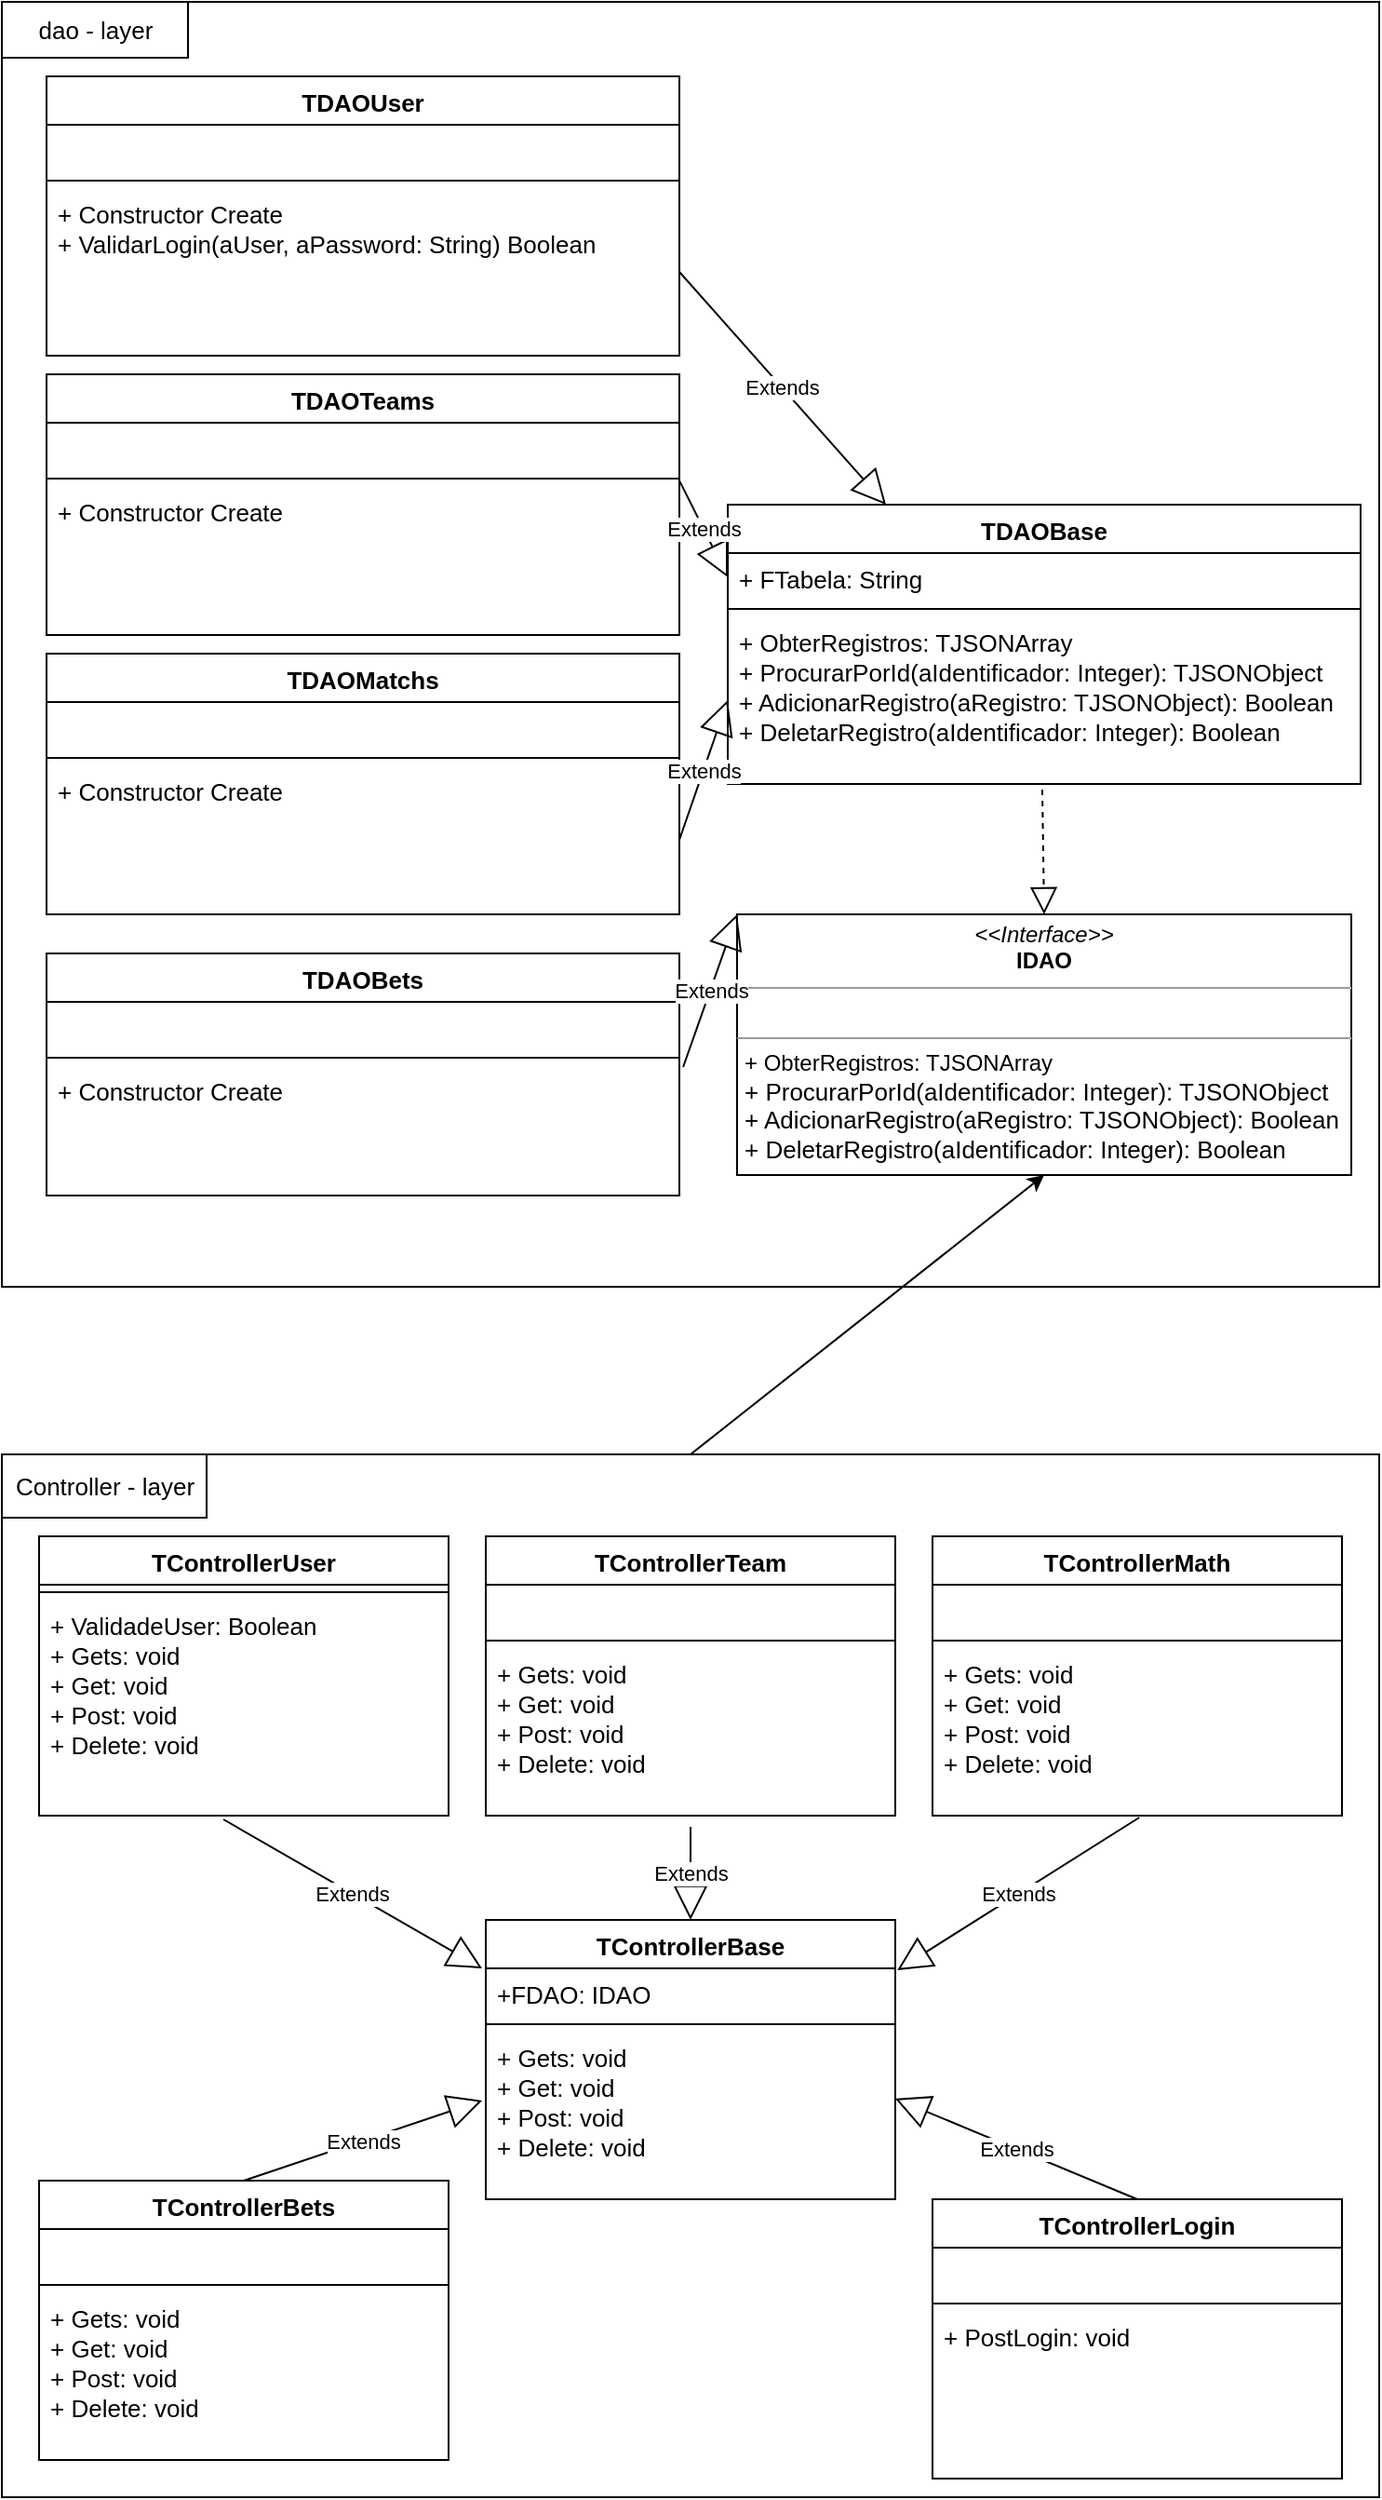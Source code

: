 <mxfile version="20.8.20" type="device" pages="2"><diagram name="Página-1" id="_cDMF50eNZuHX8BvBxM-"><mxGraphModel dx="794" dy="1909" grid="1" gridSize="10" guides="1" tooltips="1" connect="1" arrows="1" fold="1" page="1" pageScale="1" pageWidth="827" pageHeight="1169" math="0" shadow="0"><root><mxCell id="0"/><mxCell id="1" parent="0"/><mxCell id="1_TG-RRXzsmfID1RfC8R-31" value="" style="rounded=0;whiteSpace=wrap;html=1;fontSize=13;" parent="1" vertex="1"><mxGeometry x="30" y="-1160" width="740" height="690" as="geometry"/></mxCell><mxCell id="1_TG-RRXzsmfID1RfC8R-32" value="dao - layer" style="html=1;fontSize=13;" parent="1" vertex="1"><mxGeometry x="30" y="-1160" width="100" height="30" as="geometry"/></mxCell><mxCell id="1_TG-RRXzsmfID1RfC8R-33" value="TDAOUser" style="swimlane;fontStyle=1;align=center;verticalAlign=top;childLayout=stackLayout;horizontal=1;startSize=26;horizontalStack=0;resizeParent=1;resizeParentMax=0;resizeLast=0;collapsible=1;marginBottom=0;fontSize=13;" parent="1" vertex="1"><mxGeometry x="54" y="-1120" width="340" height="150" as="geometry"/></mxCell><mxCell id="1_TG-RRXzsmfID1RfC8R-34" value="   " style="text;strokeColor=none;fillColor=none;align=left;verticalAlign=top;spacingLeft=4;spacingRight=4;overflow=hidden;rotatable=0;points=[[0,0.5],[1,0.5]];portConstraint=eastwest;fontSize=13;" parent="1_TG-RRXzsmfID1RfC8R-33" vertex="1"><mxGeometry y="26" width="340" height="26" as="geometry"/></mxCell><mxCell id="1_TG-RRXzsmfID1RfC8R-35" value="" style="line;strokeWidth=1;fillColor=none;align=left;verticalAlign=middle;spacingTop=-1;spacingLeft=3;spacingRight=3;rotatable=0;labelPosition=right;points=[];portConstraint=eastwest;strokeColor=inherit;fontSize=13;" parent="1_TG-RRXzsmfID1RfC8R-33" vertex="1"><mxGeometry y="52" width="340" height="8" as="geometry"/></mxCell><mxCell id="1_TG-RRXzsmfID1RfC8R-36" value="+ Constructor Create&#10;+ ValidarLogin(aUser, aPassword: String) Boolean" style="text;strokeColor=none;fillColor=none;align=left;verticalAlign=top;spacingLeft=4;spacingRight=4;overflow=hidden;rotatable=0;points=[[0,0.5],[1,0.5]];portConstraint=eastwest;fontSize=13;" parent="1_TG-RRXzsmfID1RfC8R-33" vertex="1"><mxGeometry y="60" width="340" height="90" as="geometry"/></mxCell><mxCell id="1_TG-RRXzsmfID1RfC8R-37" value="TDAOTeams" style="swimlane;fontStyle=1;align=center;verticalAlign=top;childLayout=stackLayout;horizontal=1;startSize=26;horizontalStack=0;resizeParent=1;resizeParentMax=0;resizeLast=0;collapsible=1;marginBottom=0;fontSize=13;" parent="1" vertex="1"><mxGeometry x="54" y="-960" width="340" height="140" as="geometry"/></mxCell><mxCell id="1_TG-RRXzsmfID1RfC8R-38" value="   " style="text;strokeColor=none;fillColor=none;align=left;verticalAlign=top;spacingLeft=4;spacingRight=4;overflow=hidden;rotatable=0;points=[[0,0.5],[1,0.5]];portConstraint=eastwest;fontSize=13;" parent="1_TG-RRXzsmfID1RfC8R-37" vertex="1"><mxGeometry y="26" width="340" height="26" as="geometry"/></mxCell><mxCell id="1_TG-RRXzsmfID1RfC8R-39" value="" style="line;strokeWidth=1;fillColor=none;align=left;verticalAlign=middle;spacingTop=-1;spacingLeft=3;spacingRight=3;rotatable=0;labelPosition=right;points=[];portConstraint=eastwest;strokeColor=inherit;fontSize=13;" parent="1_TG-RRXzsmfID1RfC8R-37" vertex="1"><mxGeometry y="52" width="340" height="8" as="geometry"/></mxCell><mxCell id="1_TG-RRXzsmfID1RfC8R-40" value="+ Constructor Create" style="text;strokeColor=none;fillColor=none;align=left;verticalAlign=top;spacingLeft=4;spacingRight=4;overflow=hidden;rotatable=0;points=[[0,0.5],[1,0.5]];portConstraint=eastwest;fontSize=13;" parent="1_TG-RRXzsmfID1RfC8R-37" vertex="1"><mxGeometry y="60" width="340" height="80" as="geometry"/></mxCell><mxCell id="1_TG-RRXzsmfID1RfC8R-41" value="TDAOMatchs" style="swimlane;fontStyle=1;align=center;verticalAlign=top;childLayout=stackLayout;horizontal=1;startSize=26;horizontalStack=0;resizeParent=1;resizeParentMax=0;resizeLast=0;collapsible=1;marginBottom=0;fontSize=13;" parent="1" vertex="1"><mxGeometry x="54" y="-810" width="340" height="140" as="geometry"/></mxCell><mxCell id="1_TG-RRXzsmfID1RfC8R-42" value="   " style="text;strokeColor=none;fillColor=none;align=left;verticalAlign=top;spacingLeft=4;spacingRight=4;overflow=hidden;rotatable=0;points=[[0,0.5],[1,0.5]];portConstraint=eastwest;fontSize=13;" parent="1_TG-RRXzsmfID1RfC8R-41" vertex="1"><mxGeometry y="26" width="340" height="26" as="geometry"/></mxCell><mxCell id="1_TG-RRXzsmfID1RfC8R-43" value="" style="line;strokeWidth=1;fillColor=none;align=left;verticalAlign=middle;spacingTop=-1;spacingLeft=3;spacingRight=3;rotatable=0;labelPosition=right;points=[];portConstraint=eastwest;strokeColor=inherit;fontSize=13;" parent="1_TG-RRXzsmfID1RfC8R-41" vertex="1"><mxGeometry y="52" width="340" height="8" as="geometry"/></mxCell><mxCell id="1_TG-RRXzsmfID1RfC8R-44" value="+ Constructor Create" style="text;strokeColor=none;fillColor=none;align=left;verticalAlign=top;spacingLeft=4;spacingRight=4;overflow=hidden;rotatable=0;points=[[0,0.5],[1,0.5]];portConstraint=eastwest;fontSize=13;" parent="1_TG-RRXzsmfID1RfC8R-41" vertex="1"><mxGeometry y="60" width="340" height="80" as="geometry"/></mxCell><mxCell id="1_TG-RRXzsmfID1RfC8R-45" value="TDAOBets" style="swimlane;fontStyle=1;align=center;verticalAlign=top;childLayout=stackLayout;horizontal=1;startSize=26;horizontalStack=0;resizeParent=1;resizeParentMax=0;resizeLast=0;collapsible=1;marginBottom=0;fontSize=13;" parent="1" vertex="1"><mxGeometry x="54" y="-649" width="340" height="130" as="geometry"/></mxCell><mxCell id="1_TG-RRXzsmfID1RfC8R-46" value="   " style="text;strokeColor=none;fillColor=none;align=left;verticalAlign=top;spacingLeft=4;spacingRight=4;overflow=hidden;rotatable=0;points=[[0,0.5],[1,0.5]];portConstraint=eastwest;fontSize=13;" parent="1_TG-RRXzsmfID1RfC8R-45" vertex="1"><mxGeometry y="26" width="340" height="26" as="geometry"/></mxCell><mxCell id="1_TG-RRXzsmfID1RfC8R-47" value="" style="line;strokeWidth=1;fillColor=none;align=left;verticalAlign=middle;spacingTop=-1;spacingLeft=3;spacingRight=3;rotatable=0;labelPosition=right;points=[];portConstraint=eastwest;strokeColor=inherit;fontSize=13;" parent="1_TG-RRXzsmfID1RfC8R-45" vertex="1"><mxGeometry y="52" width="340" height="8" as="geometry"/></mxCell><mxCell id="1_TG-RRXzsmfID1RfC8R-48" value="+ Constructor Create" style="text;strokeColor=none;fillColor=none;align=left;verticalAlign=top;spacingLeft=4;spacingRight=4;overflow=hidden;rotatable=0;points=[[0,0.5],[1,0.5]];portConstraint=eastwest;fontSize=13;" parent="1_TG-RRXzsmfID1RfC8R-45" vertex="1"><mxGeometry y="60" width="340" height="70" as="geometry"/></mxCell><mxCell id="7jIrc71VfX2hdUGlW7st-1" value="" style="html=1;fontSize=13;" parent="1" vertex="1"><mxGeometry x="30" y="-380" width="740" height="560" as="geometry"/></mxCell><mxCell id="7jIrc71VfX2hdUGlW7st-2" value="TControllerUser" style="swimlane;fontStyle=1;align=center;verticalAlign=top;childLayout=stackLayout;horizontal=1;startSize=26;horizontalStack=0;resizeParent=1;resizeParentMax=0;resizeLast=0;collapsible=1;marginBottom=0;fontSize=13;" parent="1" vertex="1"><mxGeometry x="50" y="-336" width="220" height="150" as="geometry"/></mxCell><mxCell id="7jIrc71VfX2hdUGlW7st-4" value="" style="line;strokeWidth=1;fillColor=none;align=left;verticalAlign=middle;spacingTop=-1;spacingLeft=3;spacingRight=3;rotatable=0;labelPosition=right;points=[];portConstraint=eastwest;strokeColor=inherit;fontSize=13;" parent="7jIrc71VfX2hdUGlW7st-2" vertex="1"><mxGeometry y="26" width="220" height="8" as="geometry"/></mxCell><mxCell id="7jIrc71VfX2hdUGlW7st-5" value="+ ValidadeUser: Boolean&#10;+ Gets: void&#10;+ Get: void&#10;+ Post: void&#10;+ Delete: void" style="text;strokeColor=none;fillColor=none;align=left;verticalAlign=top;spacingLeft=4;spacingRight=4;overflow=hidden;rotatable=0;points=[[0,0.5],[1,0.5]];portConstraint=eastwest;fontSize=13;" parent="7jIrc71VfX2hdUGlW7st-2" vertex="1"><mxGeometry y="34" width="220" height="90" as="geometry"/></mxCell><mxCell id="7jIrc71VfX2hdUGlW7st-3" value=" " style="text;strokeColor=none;fillColor=none;align=left;verticalAlign=top;spacingLeft=4;spacingRight=4;overflow=hidden;rotatable=0;points=[[0,0.5],[1,0.5]];portConstraint=eastwest;fontSize=13;" parent="7jIrc71VfX2hdUGlW7st-2" vertex="1"><mxGeometry y="124" width="220" height="26" as="geometry"/></mxCell><mxCell id="7jIrc71VfX2hdUGlW7st-6" value="Controller - layer" style="html=1;fontSize=13;" parent="1" vertex="1"><mxGeometry x="30" y="-380" width="110" height="34" as="geometry"/></mxCell><mxCell id="7jIrc71VfX2hdUGlW7st-7" value="TControllerTeam" style="swimlane;fontStyle=1;align=center;verticalAlign=top;childLayout=stackLayout;horizontal=1;startSize=26;horizontalStack=0;resizeParent=1;resizeParentMax=0;resizeLast=0;collapsible=1;marginBottom=0;fontSize=13;" parent="1" vertex="1"><mxGeometry x="290" y="-336" width="220" height="150" as="geometry"/></mxCell><mxCell id="7jIrc71VfX2hdUGlW7st-8" value=" " style="text;strokeColor=none;fillColor=none;align=left;verticalAlign=top;spacingLeft=4;spacingRight=4;overflow=hidden;rotatable=0;points=[[0,0.5],[1,0.5]];portConstraint=eastwest;fontSize=13;" parent="7jIrc71VfX2hdUGlW7st-7" vertex="1"><mxGeometry y="26" width="220" height="26" as="geometry"/></mxCell><mxCell id="7jIrc71VfX2hdUGlW7st-9" value="" style="line;strokeWidth=1;fillColor=none;align=left;verticalAlign=middle;spacingTop=-1;spacingLeft=3;spacingRight=3;rotatable=0;labelPosition=right;points=[];portConstraint=eastwest;strokeColor=inherit;fontSize=13;" parent="7jIrc71VfX2hdUGlW7st-7" vertex="1"><mxGeometry y="52" width="220" height="8" as="geometry"/></mxCell><mxCell id="7jIrc71VfX2hdUGlW7st-10" value="+ Gets: void&#10;+ Get: void&#10;+ Post: void&#10;+ Delete: void" style="text;strokeColor=none;fillColor=none;align=left;verticalAlign=top;spacingLeft=4;spacingRight=4;overflow=hidden;rotatable=0;points=[[0,0.5],[1,0.5]];portConstraint=eastwest;fontSize=13;" parent="7jIrc71VfX2hdUGlW7st-7" vertex="1"><mxGeometry y="60" width="220" height="90" as="geometry"/></mxCell><mxCell id="7jIrc71VfX2hdUGlW7st-11" value="TControllerMath" style="swimlane;fontStyle=1;align=center;verticalAlign=top;childLayout=stackLayout;horizontal=1;startSize=26;horizontalStack=0;resizeParent=1;resizeParentMax=0;resizeLast=0;collapsible=1;marginBottom=0;fontSize=13;" parent="1" vertex="1"><mxGeometry x="530" y="-336" width="220" height="150" as="geometry"/></mxCell><mxCell id="7jIrc71VfX2hdUGlW7st-12" value=" " style="text;strokeColor=none;fillColor=none;align=left;verticalAlign=top;spacingLeft=4;spacingRight=4;overflow=hidden;rotatable=0;points=[[0,0.5],[1,0.5]];portConstraint=eastwest;fontSize=13;" parent="7jIrc71VfX2hdUGlW7st-11" vertex="1"><mxGeometry y="26" width="220" height="26" as="geometry"/></mxCell><mxCell id="7jIrc71VfX2hdUGlW7st-13" value="" style="line;strokeWidth=1;fillColor=none;align=left;verticalAlign=middle;spacingTop=-1;spacingLeft=3;spacingRight=3;rotatable=0;labelPosition=right;points=[];portConstraint=eastwest;strokeColor=inherit;fontSize=13;" parent="7jIrc71VfX2hdUGlW7st-11" vertex="1"><mxGeometry y="52" width="220" height="8" as="geometry"/></mxCell><mxCell id="7jIrc71VfX2hdUGlW7st-14" value="+ Gets: void&#10;+ Get: void&#10;+ Post: void&#10;+ Delete: void" style="text;strokeColor=none;fillColor=none;align=left;verticalAlign=top;spacingLeft=4;spacingRight=4;overflow=hidden;rotatable=0;points=[[0,0.5],[1,0.5]];portConstraint=eastwest;fontSize=13;" parent="7jIrc71VfX2hdUGlW7st-11" vertex="1"><mxGeometry y="60" width="220" height="90" as="geometry"/></mxCell><mxCell id="7jIrc71VfX2hdUGlW7st-16" value="TControllerBets" style="swimlane;fontStyle=1;align=center;verticalAlign=top;childLayout=stackLayout;horizontal=1;startSize=26;horizontalStack=0;resizeParent=1;resizeParentMax=0;resizeLast=0;collapsible=1;marginBottom=0;fontSize=13;" parent="1" vertex="1"><mxGeometry x="50" y="10" width="220" height="150" as="geometry"/></mxCell><mxCell id="7jIrc71VfX2hdUGlW7st-17" value=" " style="text;strokeColor=none;fillColor=none;align=left;verticalAlign=top;spacingLeft=4;spacingRight=4;overflow=hidden;rotatable=0;points=[[0,0.5],[1,0.5]];portConstraint=eastwest;fontSize=13;" parent="7jIrc71VfX2hdUGlW7st-16" vertex="1"><mxGeometry y="26" width="220" height="26" as="geometry"/></mxCell><mxCell id="7jIrc71VfX2hdUGlW7st-18" value="" style="line;strokeWidth=1;fillColor=none;align=left;verticalAlign=middle;spacingTop=-1;spacingLeft=3;spacingRight=3;rotatable=0;labelPosition=right;points=[];portConstraint=eastwest;strokeColor=inherit;fontSize=13;" parent="7jIrc71VfX2hdUGlW7st-16" vertex="1"><mxGeometry y="52" width="220" height="8" as="geometry"/></mxCell><mxCell id="7jIrc71VfX2hdUGlW7st-19" value="+ Gets: void&#10;+ Get: void&#10;+ Post: void&#10;+ Delete: void" style="text;strokeColor=none;fillColor=none;align=left;verticalAlign=top;spacingLeft=4;spacingRight=4;overflow=hidden;rotatable=0;points=[[0,0.5],[1,0.5]];portConstraint=eastwest;fontSize=13;" parent="7jIrc71VfX2hdUGlW7st-16" vertex="1"><mxGeometry y="60" width="220" height="90" as="geometry"/></mxCell><mxCell id="7jIrc71VfX2hdUGlW7st-20" value="TControllerLogin" style="swimlane;fontStyle=1;align=center;verticalAlign=top;childLayout=stackLayout;horizontal=1;startSize=26;horizontalStack=0;resizeParent=1;resizeParentMax=0;resizeLast=0;collapsible=1;marginBottom=0;fontSize=13;" parent="1" vertex="1"><mxGeometry x="530" y="20" width="220" height="150" as="geometry"/></mxCell><mxCell id="7jIrc71VfX2hdUGlW7st-21" value=" " style="text;strokeColor=none;fillColor=none;align=left;verticalAlign=top;spacingLeft=4;spacingRight=4;overflow=hidden;rotatable=0;points=[[0,0.5],[1,0.5]];portConstraint=eastwest;fontSize=13;" parent="7jIrc71VfX2hdUGlW7st-20" vertex="1"><mxGeometry y="26" width="220" height="26" as="geometry"/></mxCell><mxCell id="7jIrc71VfX2hdUGlW7st-22" value="" style="line;strokeWidth=1;fillColor=none;align=left;verticalAlign=middle;spacingTop=-1;spacingLeft=3;spacingRight=3;rotatable=0;labelPosition=right;points=[];portConstraint=eastwest;strokeColor=inherit;fontSize=13;" parent="7jIrc71VfX2hdUGlW7st-20" vertex="1"><mxGeometry y="52" width="220" height="8" as="geometry"/></mxCell><mxCell id="7jIrc71VfX2hdUGlW7st-23" value="+ PostLogin: void" style="text;strokeColor=none;fillColor=none;align=left;verticalAlign=top;spacingLeft=4;spacingRight=4;overflow=hidden;rotatable=0;points=[[0,0.5],[1,0.5]];portConstraint=eastwest;fontSize=13;" parent="7jIrc71VfX2hdUGlW7st-20" vertex="1"><mxGeometry y="60" width="220" height="90" as="geometry"/></mxCell><mxCell id="nD7TFGYVuBxOtqzRGOW6-2" value="&lt;p style=&quot;margin:0px;margin-top:4px;text-align:center;&quot;&gt;&lt;i&gt;&amp;lt;&amp;lt;Interface&amp;gt;&amp;gt;&lt;/i&gt;&lt;br&gt;&lt;b&gt;IDAO&lt;/b&gt;&lt;/p&gt;&lt;hr size=&quot;1&quot;&gt;&lt;p style=&quot;margin:0px;margin-left:4px;&quot;&gt;&amp;nbsp;&lt;/p&gt;&lt;hr size=&quot;1&quot;&gt;&lt;p style=&quot;margin:0px;margin-left:4px;&quot;&gt;+ ObterRegistros: TJSONArray&lt;br style=&quot;border-color: var(--border-color); padding: 0px; margin: 0px; font-size: 13px;&quot;&gt;&lt;span style=&quot;font-size: 13px;&quot;&gt;+ ProcurarPorId(aIdentificador: Integer): TJSONObject&lt;/span&gt;&lt;br style=&quot;border-color: var(--border-color); padding: 0px; margin: 0px; font-size: 13px;&quot;&gt;&lt;span style=&quot;font-size: 13px;&quot;&gt;+ AdicionarRegistro(aRegistro: TJSONObject): Boolean&lt;/span&gt;&lt;br style=&quot;border-color: var(--border-color); padding: 0px; margin: 0px; font-size: 13px;&quot;&gt;&lt;span style=&quot;font-size: 13px;&quot;&gt;+ DeletarRegistro(aIdentificador: Integer): Boolean&lt;/span&gt;&lt;br&gt;&lt;/p&gt;" style="verticalAlign=top;align=left;overflow=fill;fontSize=12;fontFamily=Helvetica;html=1;" parent="1" vertex="1"><mxGeometry x="425" y="-670" width="330" height="140" as="geometry"/></mxCell><mxCell id="nD7TFGYVuBxOtqzRGOW6-3" value="TDAOBase" style="swimlane;fontStyle=1;align=center;verticalAlign=top;childLayout=stackLayout;horizontal=1;startSize=26;horizontalStack=0;resizeParent=1;resizeParentMax=0;resizeLast=0;collapsible=1;marginBottom=0;fontSize=13;" parent="1" vertex="1"><mxGeometry x="420" y="-890" width="340" height="150" as="geometry"/></mxCell><mxCell id="nD7TFGYVuBxOtqzRGOW6-4" value="+ FTabela: String" style="text;strokeColor=none;fillColor=none;align=left;verticalAlign=top;spacingLeft=4;spacingRight=4;overflow=hidden;rotatable=0;points=[[0,0.5],[1,0.5]];portConstraint=eastwest;fontSize=13;" parent="nD7TFGYVuBxOtqzRGOW6-3" vertex="1"><mxGeometry y="26" width="340" height="26" as="geometry"/></mxCell><mxCell id="nD7TFGYVuBxOtqzRGOW6-5" value="" style="line;strokeWidth=1;fillColor=none;align=left;verticalAlign=middle;spacingTop=-1;spacingLeft=3;spacingRight=3;rotatable=0;labelPosition=right;points=[];portConstraint=eastwest;strokeColor=inherit;fontSize=13;" parent="nD7TFGYVuBxOtqzRGOW6-3" vertex="1"><mxGeometry y="52" width="340" height="8" as="geometry"/></mxCell><mxCell id="nD7TFGYVuBxOtqzRGOW6-6" value="+ ObterRegistros: TJSONArray&#10;+ ProcurarPorId(aIdentificador: Integer): TJSONObject&#10;+ AdicionarRegistro(aRegistro: TJSONObject): Boolean&#10;+ DeletarRegistro(aIdentificador: Integer): Boolean" style="text;strokeColor=none;fillColor=none;align=left;verticalAlign=top;spacingLeft=4;spacingRight=4;overflow=hidden;rotatable=0;points=[[0,0.5],[1,0.5]];portConstraint=eastwest;fontSize=13;" parent="nD7TFGYVuBxOtqzRGOW6-3" vertex="1"><mxGeometry y="60" width="340" height="90" as="geometry"/></mxCell><mxCell id="nD7TFGYVuBxOtqzRGOW6-9" value="" style="endArrow=block;dashed=1;endFill=0;endSize=12;html=1;rounded=0;fontSize=13;exitX=0.497;exitY=1.033;exitDx=0;exitDy=0;entryX=0.5;entryY=0;entryDx=0;entryDy=0;exitPerimeter=0;" parent="1" source="nD7TFGYVuBxOtqzRGOW6-6" target="nD7TFGYVuBxOtqzRGOW6-2" edge="1"><mxGeometry width="160" relative="1" as="geometry"><mxPoint x="404" y="-639" as="sourcePoint"/><mxPoint x="429" y="-730" as="targetPoint"/><Array as="points"/></mxGeometry></mxCell><mxCell id="nD7TFGYVuBxOtqzRGOW6-10" value="" style="endArrow=classic;html=1;rounded=0;exitX=0.5;exitY=0;exitDx=0;exitDy=0;entryX=0.5;entryY=1;entryDx=0;entryDy=0;" parent="1" source="7jIrc71VfX2hdUGlW7st-1" target="nD7TFGYVuBxOtqzRGOW6-2" edge="1"><mxGeometry width="50" height="50" relative="1" as="geometry"><mxPoint x="420" y="-390" as="sourcePoint"/><mxPoint x="470" y="-440" as="targetPoint"/></mxGeometry></mxCell><mxCell id="wYpCOGlKQbZXu9sQUrpw-1" value="Extends" style="endArrow=block;endSize=16;endFill=0;html=1;rounded=0;exitX=1;exitY=0.5;exitDx=0;exitDy=0;entryX=0.25;entryY=0;entryDx=0;entryDy=0;" parent="1" source="1_TG-RRXzsmfID1RfC8R-36" target="nD7TFGYVuBxOtqzRGOW6-3" edge="1"><mxGeometry width="160" relative="1" as="geometry"><mxPoint x="430" y="-990" as="sourcePoint"/><mxPoint x="590" y="-990" as="targetPoint"/></mxGeometry></mxCell><mxCell id="wYpCOGlKQbZXu9sQUrpw-2" value="Extends" style="endArrow=block;endSize=16;endFill=0;html=1;rounded=0;exitX=1;exitY=-0.037;exitDx=0;exitDy=0;entryX=0;entryY=0.5;entryDx=0;entryDy=0;exitPerimeter=0;" parent="1" source="1_TG-RRXzsmfID1RfC8R-40" target="nD7TFGYVuBxOtqzRGOW6-4" edge="1"><mxGeometry width="160" relative="1" as="geometry"><mxPoint x="404" y="-1005" as="sourcePoint"/><mxPoint x="515" y="-880" as="targetPoint"/></mxGeometry></mxCell><mxCell id="wYpCOGlKQbZXu9sQUrpw-3" value="Extends" style="endArrow=block;endSize=16;endFill=0;html=1;rounded=0;exitX=1;exitY=0.5;exitDx=0;exitDy=0;entryX=0;entryY=0.5;entryDx=0;entryDy=0;" parent="1" source="1_TG-RRXzsmfID1RfC8R-44" target="nD7TFGYVuBxOtqzRGOW6-6" edge="1"><mxGeometry width="160" relative="1" as="geometry"><mxPoint x="414" y="-995" as="sourcePoint"/><mxPoint x="525" y="-870" as="targetPoint"/></mxGeometry></mxCell><mxCell id="wYpCOGlKQbZXu9sQUrpw-4" value="Extends" style="endArrow=block;endSize=16;endFill=0;html=1;rounded=0;exitX=1.006;exitY=0.014;exitDx=0;exitDy=0;entryX=0;entryY=0;entryDx=0;entryDy=0;exitPerimeter=0;" parent="1" source="1_TG-RRXzsmfID1RfC8R-48" target="nD7TFGYVuBxOtqzRGOW6-2" edge="1"><mxGeometry width="160" relative="1" as="geometry"><mxPoint x="424" y="-985" as="sourcePoint"/><mxPoint x="535" y="-860" as="targetPoint"/></mxGeometry></mxCell><mxCell id="L9GzNQqJvBx-I5opUHpo-1" value="TControllerBase" style="swimlane;fontStyle=1;align=center;verticalAlign=top;childLayout=stackLayout;horizontal=1;startSize=26;horizontalStack=0;resizeParent=1;resizeParentMax=0;resizeLast=0;collapsible=1;marginBottom=0;fontSize=13;" vertex="1" parent="1"><mxGeometry x="290" y="-130" width="220" height="150" as="geometry"/></mxCell><mxCell id="L9GzNQqJvBx-I5opUHpo-2" value="+FDAO: IDAO" style="text;strokeColor=none;fillColor=none;align=left;verticalAlign=top;spacingLeft=4;spacingRight=4;overflow=hidden;rotatable=0;points=[[0,0.5],[1,0.5]];portConstraint=eastwest;fontSize=13;" vertex="1" parent="L9GzNQqJvBx-I5opUHpo-1"><mxGeometry y="26" width="220" height="26" as="geometry"/></mxCell><mxCell id="L9GzNQqJvBx-I5opUHpo-3" value="" style="line;strokeWidth=1;fillColor=none;align=left;verticalAlign=middle;spacingTop=-1;spacingLeft=3;spacingRight=3;rotatable=0;labelPosition=right;points=[];portConstraint=eastwest;strokeColor=inherit;fontSize=13;" vertex="1" parent="L9GzNQqJvBx-I5opUHpo-1"><mxGeometry y="52" width="220" height="8" as="geometry"/></mxCell><mxCell id="L9GzNQqJvBx-I5opUHpo-4" value="+ Gets: void&#10;+ Get: void&#10;+ Post: void&#10;+ Delete: void" style="text;strokeColor=none;fillColor=none;align=left;verticalAlign=top;spacingLeft=4;spacingRight=4;overflow=hidden;rotatable=0;points=[[0,0.5],[1,0.5]];portConstraint=eastwest;fontSize=13;" vertex="1" parent="L9GzNQqJvBx-I5opUHpo-1"><mxGeometry y="60" width="220" height="90" as="geometry"/></mxCell><mxCell id="L9GzNQqJvBx-I5opUHpo-5" value="Extends" style="endArrow=block;endSize=16;endFill=0;html=1;rounded=0;entryX=-0.009;entryY=0.411;entryDx=0;entryDy=0;exitX=0.5;exitY=0;exitDx=0;exitDy=0;entryPerimeter=0;" edge="1" parent="1" source="7jIrc71VfX2hdUGlW7st-16" target="L9GzNQqJvBx-I5opUHpo-4"><mxGeometry width="160" relative="1" as="geometry"><mxPoint x="120" y="-30" as="sourcePoint"/><mxPoint x="280" y="-30" as="targetPoint"/></mxGeometry></mxCell><mxCell id="L9GzNQqJvBx-I5opUHpo-6" value="Extends" style="endArrow=block;endSize=16;endFill=0;html=1;rounded=0;exitX=0.45;exitY=1.077;exitDx=0;exitDy=0;exitPerimeter=0;entryX=-0.009;entryY=0;entryDx=0;entryDy=0;entryPerimeter=0;" edge="1" parent="1" source="7jIrc71VfX2hdUGlW7st-3" target="L9GzNQqJvBx-I5opUHpo-2"><mxGeometry width="160" relative="1" as="geometry"><mxPoint x="110" y="-160" as="sourcePoint"/><mxPoint x="270" y="-160" as="targetPoint"/></mxGeometry></mxCell><mxCell id="L9GzNQqJvBx-I5opUHpo-7" value="Extends" style="endArrow=block;endSize=16;endFill=0;html=1;rounded=0;exitX=0.505;exitY=1.011;exitDx=0;exitDy=0;exitPerimeter=0;entryX=1.005;entryY=0.038;entryDx=0;entryDy=0;entryPerimeter=0;" edge="1" parent="1" source="7jIrc71VfX2hdUGlW7st-14" target="L9GzNQqJvBx-I5opUHpo-2"><mxGeometry width="160" relative="1" as="geometry"><mxPoint x="620" y="-150" as="sourcePoint"/><mxPoint x="780" y="-150" as="targetPoint"/></mxGeometry></mxCell><mxCell id="L9GzNQqJvBx-I5opUHpo-8" value="Extends" style="endArrow=block;endSize=16;endFill=0;html=1;rounded=0;exitX=0.5;exitY=0;exitDx=0;exitDy=0;entryX=1;entryY=0.4;entryDx=0;entryDy=0;entryPerimeter=0;" edge="1" parent="1" source="7jIrc71VfX2hdUGlW7st-20" target="L9GzNQqJvBx-I5opUHpo-4"><mxGeometry width="160" relative="1" as="geometry"><mxPoint x="651" y="-175" as="sourcePoint"/><mxPoint x="521" y="-113" as="targetPoint"/></mxGeometry></mxCell><mxCell id="L9GzNQqJvBx-I5opUHpo-9" value="Extends" style="endArrow=block;endSize=16;endFill=0;html=1;rounded=0;entryX=0.5;entryY=0;entryDx=0;entryDy=0;" edge="1" parent="1" target="L9GzNQqJvBx-I5opUHpo-1"><mxGeometry width="160" relative="1" as="geometry"><mxPoint x="400" y="-180" as="sourcePoint"/><mxPoint x="510" y="110" as="targetPoint"/></mxGeometry></mxCell></root></mxGraphModel></diagram><diagram id="sM_Q7UTJ_j1SrviLnVHc" name="Página-2"><mxGraphModel dx="794" dy="740" grid="1" gridSize="10" guides="1" tooltips="1" connect="1" arrows="1" fold="1" page="1" pageScale="1" pageWidth="827" pageHeight="1169" math="0" shadow="0"><root><mxCell id="0"/><mxCell id="1" parent="0"/><mxCell id="rmRQSLHyXZkgwHX0lwUu-2" value="" style="image;html=1;image=img/lib/clip_art/computers/Database_128x128.png" parent="1" vertex="1"><mxGeometry x="80" y="118" width="100" height="170" as="geometry"/></mxCell><mxCell id="rmRQSLHyXZkgwHX0lwUu-3" value="" style="strokeColor=#dddddd;shadow=1;strokeWidth=1;rounded=1;absoluteArcSize=1;arcSize=2;" parent="1" vertex="1"><mxGeometry x="270" y="90" width="160" height="44" as="geometry"/></mxCell><mxCell id="rmRQSLHyXZkgwHX0lwUu-4" value="API'S Rest" style="sketch=0;dashed=0;connectable=0;html=1;fillColor=#757575;strokeColor=none;shape=mxgraph.gcp2.logs_api;part=1;labelPosition=right;verticalLabelPosition=middle;align=left;verticalAlign=middle;spacingLeft=5;fontSize=12;" parent="rmRQSLHyXZkgwHX0lwUu-3" vertex="1"><mxGeometry y="0.5" width="32" height="32" relative="1" as="geometry"><mxPoint x="5" y="-16" as="offset"/></mxGeometry></mxCell><mxCell id="rmRQSLHyXZkgwHX0lwUu-5" value="" style="strokeColor=#dddddd;shadow=1;strokeWidth=1;rounded=1;absoluteArcSize=1;arcSize=2;" parent="1" vertex="1"><mxGeometry x="270" y="231.72" width="160" height="44" as="geometry"/></mxCell><mxCell id="rmRQSLHyXZkgwHX0lwUu-6" value="API'S Rest (Matchs)" style="sketch=0;dashed=0;connectable=0;html=1;fillColor=#757575;strokeColor=none;shape=mxgraph.gcp2.logs_api;part=1;labelPosition=right;verticalLabelPosition=middle;align=left;verticalAlign=middle;spacingLeft=5;fontSize=12;" parent="rmRQSLHyXZkgwHX0lwUu-5" vertex="1"><mxGeometry y="0.5" width="32" height="32" relative="1" as="geometry"><mxPoint x="5" y="-16" as="offset"/></mxGeometry></mxCell><mxCell id="rmRQSLHyXZkgwHX0lwUu-7" value="" style="image;html=1;image=img/lib/clip_art/networking/Cloud_Computer_128x128.png" parent="1" vertex="1"><mxGeometry x="440" width="80" height="80" as="geometry"/></mxCell><mxCell id="rmRQSLHyXZkgwHX0lwUu-8" value="" style="endArrow=none;dashed=1;html=1;dashPattern=1 3;strokeWidth=2;rounded=0;" parent="1" edge="1"><mxGeometry width="50" height="50" relative="1" as="geometry"><mxPoint x="30" y="314" as="sourcePoint"/><mxPoint x="30" y="74" as="targetPoint"/></mxGeometry></mxCell><mxCell id="rmRQSLHyXZkgwHX0lwUu-9" value="" style="endArrow=none;dashed=1;html=1;dashPattern=1 3;strokeWidth=2;rounded=0;" parent="1" edge="1"><mxGeometry width="50" height="50" relative="1" as="geometry"><mxPoint x="220" y="314" as="sourcePoint"/><mxPoint x="220" y="74" as="targetPoint"/></mxGeometry></mxCell><mxCell id="rmRQSLHyXZkgwHX0lwUu-10" value="" style="endArrow=none;dashed=1;html=1;dashPattern=1 3;strokeWidth=2;rounded=0;" parent="1" edge="1"><mxGeometry width="50" height="50" relative="1" as="geometry"><mxPoint x="30" y="80" as="sourcePoint"/><mxPoint x="220" y="80" as="targetPoint"/></mxGeometry></mxCell><mxCell id="rmRQSLHyXZkgwHX0lwUu-11" value="" style="endArrow=none;dashed=1;html=1;dashPattern=1 3;strokeWidth=2;rounded=0;" parent="1" edge="1"><mxGeometry width="50" height="50" relative="1" as="geometry"><mxPoint x="30" y="314" as="sourcePoint"/><mxPoint x="220" y="314" as="targetPoint"/></mxGeometry></mxCell><mxCell id="rmRQSLHyXZkgwHX0lwUu-12" value="&lt;b&gt;&lt;font style=&quot;font-size: 15px;&quot;&gt;Servidor&lt;/font&gt;&lt;/b&gt;" style="text;html=1;strokeColor=none;fillColor=none;align=center;verticalAlign=middle;whiteSpace=wrap;rounded=0;" parent="1" vertex="1"><mxGeometry x="90" y="40" width="60" height="30" as="geometry"/></mxCell><mxCell id="rmRQSLHyXZkgwHX0lwUu-13" value="&lt;font style=&quot;font-size: 13px;&quot;&gt;&lt;b&gt;WS&lt;/b&gt;&lt;/font&gt;" style="text;html=1;strokeColor=none;fillColor=none;align=center;verticalAlign=middle;whiteSpace=wrap;rounded=0;" parent="1" vertex="1"><mxGeometry x="450" y="60" width="60" height="30" as="geometry"/></mxCell><mxCell id="rmRQSLHyXZkgwHX0lwUu-15" value="" style="endArrow=none;dashed=1;html=1;dashPattern=1 3;strokeWidth=2;rounded=0;" parent="1" edge="1"><mxGeometry width="50" height="50" relative="1" as="geometry"><mxPoint x="550" y="320" as="sourcePoint"/><mxPoint x="550" y="80" as="targetPoint"/></mxGeometry></mxCell><mxCell id="rmRQSLHyXZkgwHX0lwUu-16" value="" style="endArrow=none;dashed=1;html=1;dashPattern=1 3;strokeWidth=2;rounded=0;" parent="1" edge="1"><mxGeometry width="50" height="50" relative="1" as="geometry"><mxPoint x="800" y="320" as="sourcePoint"/><mxPoint x="800" y="80" as="targetPoint"/></mxGeometry></mxCell><mxCell id="rmRQSLHyXZkgwHX0lwUu-17" value="" style="endArrow=none;dashed=1;html=1;dashPattern=1 3;strokeWidth=2;rounded=0;" parent="1" edge="1"><mxGeometry width="50" height="50" relative="1" as="geometry"><mxPoint x="550" y="86" as="sourcePoint"/><mxPoint x="800" y="86" as="targetPoint"/></mxGeometry></mxCell><mxCell id="rmRQSLHyXZkgwHX0lwUu-18" value="" style="endArrow=none;dashed=1;html=1;dashPattern=1 3;strokeWidth=2;rounded=0;" parent="1" edge="1"><mxGeometry width="50" height="50" relative="1" as="geometry"><mxPoint x="550" y="320" as="sourcePoint"/><mxPoint x="800" y="320" as="targetPoint"/></mxGeometry></mxCell><mxCell id="rmRQSLHyXZkgwHX0lwUu-20" value="" style="sketch=0;html=1;aspect=fixed;strokeColor=none;shadow=0;align=center;verticalAlign=top;fillColor=#3B8DF1;shape=mxgraph.gcp2.phone_android" parent="1" vertex="1"><mxGeometry x="730" y="212.65" width="46" height="82.14" as="geometry"/></mxCell><mxCell id="rmRQSLHyXZkgwHX0lwUu-21" value="" style="dashed=0;outlineConnect=0;html=1;align=center;labelPosition=center;verticalLabelPosition=bottom;verticalAlign=top;shape=mxgraph.webicons.android;gradientColor=#DFDEDE" parent="1" vertex="1"><mxGeometry x="595.8" y="225.73" width="32.4" height="42.4" as="geometry"/></mxCell><mxCell id="rmRQSLHyXZkgwHX0lwUu-22" value="" style="sketch=0;pointerEvents=1;shadow=0;dashed=0;html=1;strokeColor=none;fillColor=#505050;labelPosition=center;verticalLabelPosition=bottom;verticalAlign=top;outlineConnect=0;align=center;shape=mxgraph.office.devices.cell_phone_android_standalone;" parent="1" vertex="1"><mxGeometry x="590" y="205.86" width="44" height="88.93" as="geometry"/></mxCell><mxCell id="rmRQSLHyXZkgwHX0lwUu-23" value="" style="dashed=0;outlineConnect=0;html=1;align=center;labelPosition=center;verticalLabelPosition=bottom;verticalAlign=top;shape=mxgraph.weblogos.apple;fillColor=#1B1C1C;strokeColor=none" parent="1" vertex="1"><mxGeometry x="736.8" y="225.73" width="32.4" height="36.2" as="geometry"/></mxCell><mxCell id="rmRQSLHyXZkgwHX0lwUu-24" value="" style="sketch=0;pointerEvents=1;shadow=0;dashed=0;html=1;strokeColor=none;fillColor=#505050;labelPosition=center;verticalLabelPosition=bottom;verticalAlign=top;outlineConnect=0;align=center;shape=mxgraph.office.devices.tablet_ipad;" parent="1" vertex="1"><mxGeometry x="574.5" y="110" width="85.5" height="52" as="geometry"/></mxCell><mxCell id="rmRQSLHyXZkgwHX0lwUu-25" value="" style="image;html=1;image=img/lib/clip_art/computers/IBM_Tablet_128x128.png" parent="1" vertex="1"><mxGeometry x="716.5" y="90" width="73" height="80" as="geometry"/></mxCell><mxCell id="rmRQSLHyXZkgwHX0lwUu-26" value="&lt;b&gt;&lt;font style=&quot;font-size: 15px;&quot;&gt;Internet&lt;/font&gt;&lt;/b&gt;" style="text;html=1;strokeColor=none;fillColor=none;align=center;verticalAlign=middle;whiteSpace=wrap;rounded=0;" parent="1" vertex="1"><mxGeometry x="647" y="40" width="60" height="30" as="geometry"/></mxCell><mxCell id="rmRQSLHyXZkgwHX0lwUu-28" value="Tablet" style="text;html=1;strokeColor=none;fillColor=none;align=center;verticalAlign=middle;whiteSpace=wrap;rounded=0;fontSize=13;" parent="1" vertex="1"><mxGeometry x="587" y="162" width="60" height="30" as="geometry"/></mxCell><mxCell id="rmRQSLHyXZkgwHX0lwUu-29" value="Computer&lt;br&gt;" style="text;html=1;strokeColor=none;fillColor=none;align=center;verticalAlign=middle;whiteSpace=wrap;rounded=0;fontSize=13;" parent="1" vertex="1"><mxGeometry x="723" y="160" width="60" height="30" as="geometry"/></mxCell><mxCell id="rmRQSLHyXZkgwHX0lwUu-30" value="Android&lt;br&gt;" style="text;html=1;strokeColor=none;fillColor=none;align=center;verticalAlign=middle;whiteSpace=wrap;rounded=0;fontSize=13;" parent="1" vertex="1"><mxGeometry x="587" y="288" width="60" height="30" as="geometry"/></mxCell><mxCell id="rmRQSLHyXZkgwHX0lwUu-31" value="IPhone&lt;br&gt;" style="text;html=1;strokeColor=none;fillColor=none;align=center;verticalAlign=middle;whiteSpace=wrap;rounded=0;fontSize=13;" parent="1" vertex="1"><mxGeometry x="723" y="288" width="60" height="30" as="geometry"/></mxCell><mxCell id="rmRQSLHyXZkgwHX0lwUu-32" value="" style="endArrow=classic;startArrow=classic;html=1;rounded=0;fontSize=13;entryX=0;entryY=1;entryDx=0;entryDy=0;" parent="1" target="rmRQSLHyXZkgwHX0lwUu-3" edge="1"><mxGeometry width="50" height="50" relative="1" as="geometry"><mxPoint x="220" y="190" as="sourcePoint"/><mxPoint x="250" y="150" as="targetPoint"/></mxGeometry></mxCell><mxCell id="rmRQSLHyXZkgwHX0lwUu-33" value="" style="endArrow=classic;startArrow=classic;html=1;rounded=0;fontSize=13;entryX=0;entryY=0;entryDx=0;entryDy=0;exitX=1;exitY=0;exitDx=0;exitDy=0;" parent="1" source="rmRQSLHyXZkgwHX0lwUu-3" target="rmRQSLHyXZkgwHX0lwUu-13" edge="1"><mxGeometry width="50" height="50" relative="1" as="geometry"><mxPoint x="400" y="100" as="sourcePoint"/><mxPoint x="450" y="50" as="targetPoint"/></mxGeometry></mxCell><mxCell id="rmRQSLHyXZkgwHX0lwUu-34" value="" style="endArrow=classic;startArrow=classic;html=1;rounded=0;fontSize=13;entryX=0.5;entryY=1;entryDx=0;entryDy=0;exitX=0.5;exitY=0;exitDx=0;exitDy=0;" parent="1" source="rmRQSLHyXZkgwHX0lwUu-5" target="rmRQSLHyXZkgwHX0lwUu-3" edge="1"><mxGeometry width="50" height="50" relative="1" as="geometry"><mxPoint x="300" y="210" as="sourcePoint"/><mxPoint x="350" y="160" as="targetPoint"/></mxGeometry></mxCell><mxCell id="rmRQSLHyXZkgwHX0lwUu-35" value="" style="endArrow=classic;startArrow=classic;html=1;rounded=0;fontSize=13;exitX=1;exitY=0.75;exitDx=0;exitDy=0;" parent="1" source="rmRQSLHyXZkgwHX0lwUu-7" edge="1"><mxGeometry width="50" height="50" relative="1" as="geometry"><mxPoint x="510" y="130" as="sourcePoint"/><mxPoint x="540" y="90" as="targetPoint"/><Array as="points"/></mxGeometry></mxCell></root></mxGraphModel></diagram></mxfile>